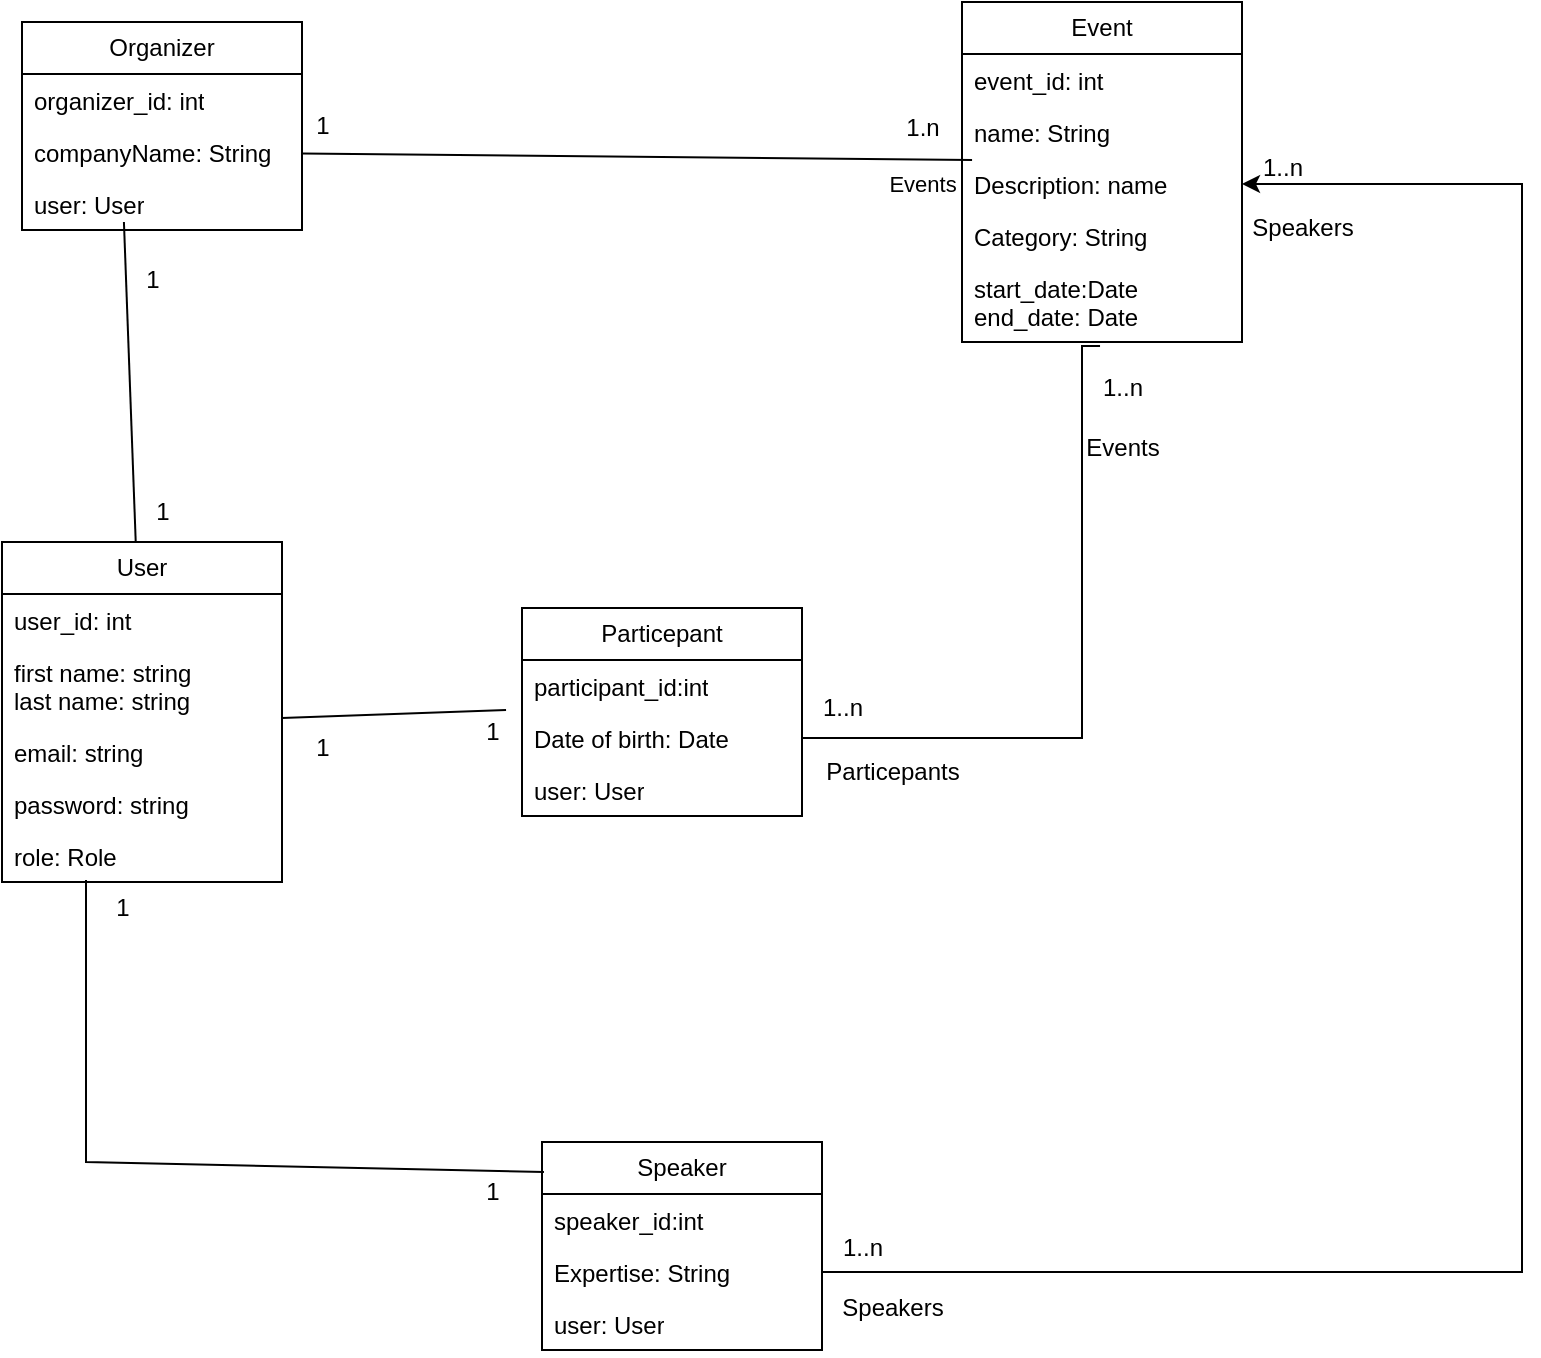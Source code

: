 <mxfile version="24.7.17">
  <diagram name="Page-1" id="6133507b-19e7-1e82-6fc7-422aa6c4b21f">
    <mxGraphModel dx="1231" dy="1133" grid="1" gridSize="10" guides="1" tooltips="1" connect="1" arrows="1" fold="1" page="1" pageScale="1" pageWidth="1100" pageHeight="850" background="none" math="0" shadow="0">
      <root>
        <mxCell id="0" />
        <mxCell id="1" parent="0" />
        <mxCell id="mZhSylxIsr6FOY18z6hM-15" style="rounded=0;orthogonalLoop=1;jettySize=auto;html=1;entryX=0.364;entryY=0.846;entryDx=0;entryDy=0;entryPerimeter=0;endArrow=none;endFill=0;" edge="1" parent="1" source="mZhSylxIsr6FOY18z6hM-1" target="mZhSylxIsr6FOY18z6hM-13">
          <mxGeometry relative="1" as="geometry">
            <mxPoint x="90" y="200" as="targetPoint" />
          </mxGeometry>
        </mxCell>
        <mxCell id="mZhSylxIsr6FOY18z6hM-1" value="User" style="swimlane;fontStyle=0;childLayout=stackLayout;horizontal=1;startSize=26;fillColor=none;horizontalStack=0;resizeParent=1;resizeParentMax=0;resizeLast=0;collapsible=1;marginBottom=0;whiteSpace=wrap;html=1;" vertex="1" parent="1">
          <mxGeometry x="30" y="310" width="140" height="170" as="geometry" />
        </mxCell>
        <mxCell id="mZhSylxIsr6FOY18z6hM-2" value="&lt;div&gt;user_id: int&lt;/div&gt;" style="text;strokeColor=none;fillColor=none;align=left;verticalAlign=top;spacingLeft=4;spacingRight=4;overflow=hidden;rotatable=0;points=[[0,0.5],[1,0.5]];portConstraint=eastwest;whiteSpace=wrap;html=1;" vertex="1" parent="mZhSylxIsr6FOY18z6hM-1">
          <mxGeometry y="26" width="140" height="26" as="geometry" />
        </mxCell>
        <mxCell id="mZhSylxIsr6FOY18z6hM-7" value="&lt;div&gt;first name: string&lt;/div&gt;&lt;div&gt;last name: string&lt;br&gt;&lt;/div&gt;" style="text;strokeColor=none;fillColor=none;align=left;verticalAlign=top;spacingLeft=4;spacingRight=4;overflow=hidden;rotatable=0;points=[[0,0.5],[1,0.5]];portConstraint=eastwest;whiteSpace=wrap;html=1;" vertex="1" parent="mZhSylxIsr6FOY18z6hM-1">
          <mxGeometry y="52" width="140" height="40" as="geometry" />
        </mxCell>
        <mxCell id="mZhSylxIsr6FOY18z6hM-3" value="email: string" style="text;strokeColor=none;fillColor=none;align=left;verticalAlign=top;spacingLeft=4;spacingRight=4;overflow=hidden;rotatable=0;points=[[0,0.5],[1,0.5]];portConstraint=eastwest;whiteSpace=wrap;html=1;" vertex="1" parent="mZhSylxIsr6FOY18z6hM-1">
          <mxGeometry y="92" width="140" height="26" as="geometry" />
        </mxCell>
        <mxCell id="mZhSylxIsr6FOY18z6hM-5" value="password: string" style="text;strokeColor=none;fillColor=none;align=left;verticalAlign=top;spacingLeft=4;spacingRight=4;overflow=hidden;rotatable=0;points=[[0,0.5],[1,0.5]];portConstraint=eastwest;whiteSpace=wrap;html=1;" vertex="1" parent="mZhSylxIsr6FOY18z6hM-1">
          <mxGeometry y="118" width="140" height="26" as="geometry" />
        </mxCell>
        <mxCell id="mZhSylxIsr6FOY18z6hM-6" value="&lt;div&gt;role: Role&lt;/div&gt;" style="text;strokeColor=none;fillColor=none;align=left;verticalAlign=top;spacingLeft=4;spacingRight=4;overflow=hidden;rotatable=0;points=[[0,0.5],[1,0.5]];portConstraint=eastwest;whiteSpace=wrap;html=1;" vertex="1" parent="mZhSylxIsr6FOY18z6hM-1">
          <mxGeometry y="144" width="140" height="26" as="geometry" />
        </mxCell>
        <mxCell id="mZhSylxIsr6FOY18z6hM-8" value="Organizer" style="swimlane;fontStyle=0;childLayout=stackLayout;horizontal=1;startSize=26;fillColor=none;horizontalStack=0;resizeParent=1;resizeParentMax=0;resizeLast=0;collapsible=1;marginBottom=0;whiteSpace=wrap;html=1;" vertex="1" parent="1">
          <mxGeometry x="40" y="50" width="140" height="104" as="geometry" />
        </mxCell>
        <mxCell id="mZhSylxIsr6FOY18z6hM-9" value="&lt;div&gt;organizer_id: int&lt;/div&gt;" style="text;strokeColor=none;fillColor=none;align=left;verticalAlign=top;spacingLeft=4;spacingRight=4;overflow=hidden;rotatable=0;points=[[0,0.5],[1,0.5]];portConstraint=eastwest;whiteSpace=wrap;html=1;" vertex="1" parent="mZhSylxIsr6FOY18z6hM-8">
          <mxGeometry y="26" width="140" height="26" as="geometry" />
        </mxCell>
        <mxCell id="mZhSylxIsr6FOY18z6hM-14" value="companyName: String" style="text;strokeColor=none;fillColor=none;align=left;verticalAlign=top;spacingLeft=4;spacingRight=4;overflow=hidden;rotatable=0;points=[[0,0.5],[1,0.5]];portConstraint=eastwest;whiteSpace=wrap;html=1;" vertex="1" parent="mZhSylxIsr6FOY18z6hM-8">
          <mxGeometry y="52" width="140" height="26" as="geometry" />
        </mxCell>
        <mxCell id="mZhSylxIsr6FOY18z6hM-13" value="user: User" style="text;strokeColor=none;fillColor=none;align=left;verticalAlign=top;spacingLeft=4;spacingRight=4;overflow=hidden;rotatable=0;points=[[0,0.5],[1,0.5]];portConstraint=eastwest;whiteSpace=wrap;html=1;" vertex="1" parent="mZhSylxIsr6FOY18z6hM-8">
          <mxGeometry y="78" width="140" height="26" as="geometry" />
        </mxCell>
        <mxCell id="mZhSylxIsr6FOY18z6hM-16" value="1" style="text;html=1;align=center;verticalAlign=middle;resizable=0;points=[];autosize=1;strokeColor=none;fillColor=none;" vertex="1" parent="1">
          <mxGeometry x="95" y="280" width="30" height="30" as="geometry" />
        </mxCell>
        <mxCell id="mZhSylxIsr6FOY18z6hM-17" value="1" style="text;html=1;align=center;verticalAlign=middle;resizable=0;points=[];autosize=1;strokeColor=none;fillColor=none;" vertex="1" parent="1">
          <mxGeometry x="90" y="164" width="30" height="30" as="geometry" />
        </mxCell>
        <mxCell id="mZhSylxIsr6FOY18z6hM-18" value="Speaker" style="swimlane;fontStyle=0;childLayout=stackLayout;horizontal=1;startSize=26;fillColor=none;horizontalStack=0;resizeParent=1;resizeParentMax=0;resizeLast=0;collapsible=1;marginBottom=0;whiteSpace=wrap;html=1;" vertex="1" parent="1">
          <mxGeometry x="300" y="610" width="140" height="104" as="geometry" />
        </mxCell>
        <mxCell id="mZhSylxIsr6FOY18z6hM-19" value="&lt;div&gt;speaker_id:int&lt;/div&gt;" style="text;strokeColor=none;fillColor=none;align=left;verticalAlign=top;spacingLeft=4;spacingRight=4;overflow=hidden;rotatable=0;points=[[0,0.5],[1,0.5]];portConstraint=eastwest;whiteSpace=wrap;html=1;" vertex="1" parent="mZhSylxIsr6FOY18z6hM-18">
          <mxGeometry y="26" width="140" height="26" as="geometry" />
        </mxCell>
        <mxCell id="mZhSylxIsr6FOY18z6hM-20" value="Expertise: String" style="text;strokeColor=none;fillColor=none;align=left;verticalAlign=top;spacingLeft=4;spacingRight=4;overflow=hidden;rotatable=0;points=[[0,0.5],[1,0.5]];portConstraint=eastwest;whiteSpace=wrap;html=1;" vertex="1" parent="mZhSylxIsr6FOY18z6hM-18">
          <mxGeometry y="52" width="140" height="26" as="geometry" />
        </mxCell>
        <mxCell id="mZhSylxIsr6FOY18z6hM-21" value="user: User" style="text;strokeColor=none;fillColor=none;align=left;verticalAlign=top;spacingLeft=4;spacingRight=4;overflow=hidden;rotatable=0;points=[[0,0.5],[1,0.5]];portConstraint=eastwest;whiteSpace=wrap;html=1;" vertex="1" parent="mZhSylxIsr6FOY18z6hM-18">
          <mxGeometry y="78" width="140" height="26" as="geometry" />
        </mxCell>
        <mxCell id="mZhSylxIsr6FOY18z6hM-22" style="rounded=0;orthogonalLoop=1;jettySize=auto;html=1;entryX=0.3;entryY=0.962;entryDx=0;entryDy=0;entryPerimeter=0;endArrow=none;endFill=0;exitX=0.007;exitY=0.144;exitDx=0;exitDy=0;exitPerimeter=0;" edge="1" parent="1" source="mZhSylxIsr6FOY18z6hM-18" target="mZhSylxIsr6FOY18z6hM-6">
          <mxGeometry relative="1" as="geometry">
            <mxPoint x="101" y="170" as="targetPoint" />
            <mxPoint x="107" y="320" as="sourcePoint" />
            <Array as="points">
              <mxPoint x="72" y="620" />
            </Array>
          </mxGeometry>
        </mxCell>
        <mxCell id="mZhSylxIsr6FOY18z6hM-23" value="1" style="text;html=1;align=center;verticalAlign=middle;resizable=0;points=[];autosize=1;strokeColor=none;fillColor=none;" vertex="1" parent="1">
          <mxGeometry x="75" y="478" width="30" height="30" as="geometry" />
        </mxCell>
        <mxCell id="mZhSylxIsr6FOY18z6hM-25" value="1" style="text;html=1;align=center;verticalAlign=middle;resizable=0;points=[];autosize=1;strokeColor=none;fillColor=none;" vertex="1" parent="1">
          <mxGeometry x="260" y="620" width="30" height="30" as="geometry" />
        </mxCell>
        <mxCell id="mZhSylxIsr6FOY18z6hM-28" value="Event" style="swimlane;fontStyle=0;childLayout=stackLayout;horizontal=1;startSize=26;fillColor=none;horizontalStack=0;resizeParent=1;resizeParentMax=0;resizeLast=0;collapsible=1;marginBottom=0;whiteSpace=wrap;html=1;" vertex="1" parent="1">
          <mxGeometry x="510" y="40" width="140" height="170" as="geometry" />
        </mxCell>
        <mxCell id="mZhSylxIsr6FOY18z6hM-29" value="&lt;div&gt;event_id: int&lt;/div&gt;" style="text;strokeColor=none;fillColor=none;align=left;verticalAlign=top;spacingLeft=4;spacingRight=4;overflow=hidden;rotatable=0;points=[[0,0.5],[1,0.5]];portConstraint=eastwest;whiteSpace=wrap;html=1;" vertex="1" parent="mZhSylxIsr6FOY18z6hM-28">
          <mxGeometry y="26" width="140" height="26" as="geometry" />
        </mxCell>
        <mxCell id="mZhSylxIsr6FOY18z6hM-30" value="name: String" style="text;strokeColor=none;fillColor=none;align=left;verticalAlign=top;spacingLeft=4;spacingRight=4;overflow=hidden;rotatable=0;points=[[0,0.5],[1,0.5]];portConstraint=eastwest;whiteSpace=wrap;html=1;" vertex="1" parent="mZhSylxIsr6FOY18z6hM-28">
          <mxGeometry y="52" width="140" height="26" as="geometry" />
        </mxCell>
        <mxCell id="mZhSylxIsr6FOY18z6hM-40" value="Description: name" style="text;strokeColor=none;fillColor=none;align=left;verticalAlign=top;spacingLeft=4;spacingRight=4;overflow=hidden;rotatable=0;points=[[0,0.5],[1,0.5]];portConstraint=eastwest;whiteSpace=wrap;html=1;" vertex="1" parent="mZhSylxIsr6FOY18z6hM-28">
          <mxGeometry y="78" width="140" height="26" as="geometry" />
        </mxCell>
        <mxCell id="mZhSylxIsr6FOY18z6hM-31" value="Category: String" style="text;strokeColor=none;fillColor=none;align=left;verticalAlign=top;spacingLeft=4;spacingRight=4;overflow=hidden;rotatable=0;points=[[0,0.5],[1,0.5]];portConstraint=eastwest;whiteSpace=wrap;html=1;" vertex="1" parent="mZhSylxIsr6FOY18z6hM-28">
          <mxGeometry y="104" width="140" height="26" as="geometry" />
        </mxCell>
        <mxCell id="mZhSylxIsr6FOY18z6hM-42" value="&lt;div&gt;start_date:Date&lt;/div&gt;&lt;div&gt;end_date: Date&lt;br&gt;&lt;/div&gt;" style="text;strokeColor=none;fillColor=none;align=left;verticalAlign=top;spacingLeft=4;spacingRight=4;overflow=hidden;rotatable=0;points=[[0,0.5],[1,0.5]];portConstraint=eastwest;whiteSpace=wrap;html=1;" vertex="1" parent="mZhSylxIsr6FOY18z6hM-28">
          <mxGeometry y="130" width="140" height="40" as="geometry" />
        </mxCell>
        <mxCell id="mZhSylxIsr6FOY18z6hM-32" value="Particepant" style="swimlane;fontStyle=0;childLayout=stackLayout;horizontal=1;startSize=26;fillColor=none;horizontalStack=0;resizeParent=1;resizeParentMax=0;resizeLast=0;collapsible=1;marginBottom=0;whiteSpace=wrap;html=1;" vertex="1" parent="1">
          <mxGeometry x="290" y="343" width="140" height="104" as="geometry" />
        </mxCell>
        <mxCell id="mZhSylxIsr6FOY18z6hM-33" value="&lt;div&gt;participant_id:int&lt;/div&gt;" style="text;strokeColor=none;fillColor=none;align=left;verticalAlign=top;spacingLeft=4;spacingRight=4;overflow=hidden;rotatable=0;points=[[0,0.5],[1,0.5]];portConstraint=eastwest;whiteSpace=wrap;html=1;" vertex="1" parent="mZhSylxIsr6FOY18z6hM-32">
          <mxGeometry y="26" width="140" height="26" as="geometry" />
        </mxCell>
        <mxCell id="mZhSylxIsr6FOY18z6hM-34" value="Date of birth: Date" style="text;strokeColor=none;fillColor=none;align=left;verticalAlign=top;spacingLeft=4;spacingRight=4;overflow=hidden;rotatable=0;points=[[0,0.5],[1,0.5]];portConstraint=eastwest;whiteSpace=wrap;html=1;" vertex="1" parent="mZhSylxIsr6FOY18z6hM-32">
          <mxGeometry y="52" width="140" height="26" as="geometry" />
        </mxCell>
        <mxCell id="mZhSylxIsr6FOY18z6hM-35" value="user: User" style="text;strokeColor=none;fillColor=none;align=left;verticalAlign=top;spacingLeft=4;spacingRight=4;overflow=hidden;rotatable=0;points=[[0,0.5],[1,0.5]];portConstraint=eastwest;whiteSpace=wrap;html=1;" vertex="1" parent="mZhSylxIsr6FOY18z6hM-32">
          <mxGeometry y="78" width="140" height="26" as="geometry" />
        </mxCell>
        <mxCell id="mZhSylxIsr6FOY18z6hM-37" style="rounded=0;orthogonalLoop=1;jettySize=auto;html=1;entryX=-0.057;entryY=-0.038;entryDx=0;entryDy=0;entryPerimeter=0;endArrow=none;endFill=0;exitX=1;exitY=-0.154;exitDx=0;exitDy=0;exitPerimeter=0;" edge="1" parent="1" source="mZhSylxIsr6FOY18z6hM-3" target="mZhSylxIsr6FOY18z6hM-34">
          <mxGeometry relative="1" as="geometry">
            <mxPoint x="101" y="160" as="targetPoint" />
            <mxPoint x="107" y="320" as="sourcePoint" />
            <Array as="points" />
          </mxGeometry>
        </mxCell>
        <mxCell id="mZhSylxIsr6FOY18z6hM-38" value="1" style="text;html=1;align=center;verticalAlign=middle;resizable=0;points=[];autosize=1;strokeColor=none;fillColor=none;" vertex="1" parent="1">
          <mxGeometry x="175" y="398" width="30" height="30" as="geometry" />
        </mxCell>
        <mxCell id="mZhSylxIsr6FOY18z6hM-39" value="1" style="text;html=1;align=center;verticalAlign=middle;resizable=0;points=[];autosize=1;strokeColor=none;fillColor=none;" vertex="1" parent="1">
          <mxGeometry x="260" y="390" width="30" height="30" as="geometry" />
        </mxCell>
        <mxCell id="mZhSylxIsr6FOY18z6hM-43" style="rounded=0;orthogonalLoop=1;jettySize=auto;html=1;entryX=0.036;entryY=0.038;entryDx=0;entryDy=0;entryPerimeter=0;endArrow=none;endFill=0;" edge="1" parent="1" source="mZhSylxIsr6FOY18z6hM-14" target="mZhSylxIsr6FOY18z6hM-40">
          <mxGeometry relative="1" as="geometry" />
        </mxCell>
        <mxCell id="mZhSylxIsr6FOY18z6hM-47" value="Events" style="edgeLabel;html=1;align=center;verticalAlign=middle;resizable=0;points=[];" vertex="1" connectable="0" parent="mZhSylxIsr6FOY18z6hM-43">
          <mxGeometry x="0.779" y="-9" relative="1" as="geometry">
            <mxPoint x="12" y="3" as="offset" />
          </mxGeometry>
        </mxCell>
        <mxCell id="mZhSylxIsr6FOY18z6hM-44" value="1" style="text;html=1;align=center;verticalAlign=middle;resizable=0;points=[];autosize=1;strokeColor=none;fillColor=none;" vertex="1" parent="1">
          <mxGeometry x="175" y="87" width="30" height="30" as="geometry" />
        </mxCell>
        <mxCell id="mZhSylxIsr6FOY18z6hM-45" value="1.n" style="text;html=1;align=center;verticalAlign=middle;resizable=0;points=[];autosize=1;strokeColor=none;fillColor=none;" vertex="1" parent="1">
          <mxGeometry x="470" y="88" width="40" height="30" as="geometry" />
        </mxCell>
        <mxCell id="mZhSylxIsr6FOY18z6hM-46" style="edgeStyle=orthogonalEdgeStyle;rounded=0;orthogonalLoop=1;jettySize=auto;html=1;entryX=0.493;entryY=1.05;entryDx=0;entryDy=0;entryPerimeter=0;endArrow=none;endFill=0;" edge="1" parent="1" source="mZhSylxIsr6FOY18z6hM-34" target="mZhSylxIsr6FOY18z6hM-42">
          <mxGeometry relative="1" as="geometry">
            <mxPoint x="580" y="220" as="targetPoint" />
            <Array as="points">
              <mxPoint x="570" y="408" />
              <mxPoint x="570" y="212" />
            </Array>
          </mxGeometry>
        </mxCell>
        <mxCell id="mZhSylxIsr6FOY18z6hM-48" value="1..n" style="text;html=1;align=center;verticalAlign=middle;resizable=0;points=[];autosize=1;strokeColor=none;fillColor=none;" vertex="1" parent="1">
          <mxGeometry x="430" y="378" width="40" height="30" as="geometry" />
        </mxCell>
        <mxCell id="mZhSylxIsr6FOY18z6hM-49" value="1..n" style="text;html=1;align=center;verticalAlign=middle;resizable=0;points=[];autosize=1;strokeColor=none;fillColor=none;" vertex="1" parent="1">
          <mxGeometry x="570" y="218" width="40" height="30" as="geometry" />
        </mxCell>
        <mxCell id="mZhSylxIsr6FOY18z6hM-50" value="Events" style="text;html=1;align=center;verticalAlign=middle;resizable=0;points=[];autosize=1;strokeColor=none;fillColor=none;" vertex="1" parent="1">
          <mxGeometry x="560" y="248" width="60" height="30" as="geometry" />
        </mxCell>
        <mxCell id="mZhSylxIsr6FOY18z6hM-51" value="Particepants" style="text;html=1;align=center;verticalAlign=middle;resizable=0;points=[];autosize=1;strokeColor=none;fillColor=none;" vertex="1" parent="1">
          <mxGeometry x="430" y="410" width="90" height="30" as="geometry" />
        </mxCell>
        <mxCell id="mZhSylxIsr6FOY18z6hM-53" style="edgeStyle=orthogonalEdgeStyle;rounded=0;orthogonalLoop=1;jettySize=auto;html=1;entryX=1;entryY=0.5;entryDx=0;entryDy=0;" edge="1" parent="1" source="mZhSylxIsr6FOY18z6hM-20" target="mZhSylxIsr6FOY18z6hM-40">
          <mxGeometry relative="1" as="geometry">
            <Array as="points">
              <mxPoint x="790" y="675" />
              <mxPoint x="790" y="131" />
            </Array>
          </mxGeometry>
        </mxCell>
        <mxCell id="mZhSylxIsr6FOY18z6hM-54" value="1..n" style="text;html=1;align=center;verticalAlign=middle;resizable=0;points=[];autosize=1;strokeColor=none;fillColor=none;" vertex="1" parent="1">
          <mxGeometry x="440" y="648" width="40" height="30" as="geometry" />
        </mxCell>
        <mxCell id="mZhSylxIsr6FOY18z6hM-55" value="1..n" style="text;html=1;align=center;verticalAlign=middle;resizable=0;points=[];autosize=1;strokeColor=none;fillColor=none;" vertex="1" parent="1">
          <mxGeometry x="650" y="108" width="40" height="30" as="geometry" />
        </mxCell>
        <mxCell id="mZhSylxIsr6FOY18z6hM-56" value="Speakers" style="text;html=1;align=center;verticalAlign=middle;resizable=0;points=[];autosize=1;strokeColor=none;fillColor=none;" vertex="1" parent="1">
          <mxGeometry x="435" y="678" width="80" height="30" as="geometry" />
        </mxCell>
        <mxCell id="mZhSylxIsr6FOY18z6hM-57" value="Speakers" style="text;html=1;align=center;verticalAlign=middle;resizable=0;points=[];autosize=1;strokeColor=none;fillColor=none;" vertex="1" parent="1">
          <mxGeometry x="640" y="138" width="80" height="30" as="geometry" />
        </mxCell>
      </root>
    </mxGraphModel>
  </diagram>
</mxfile>
